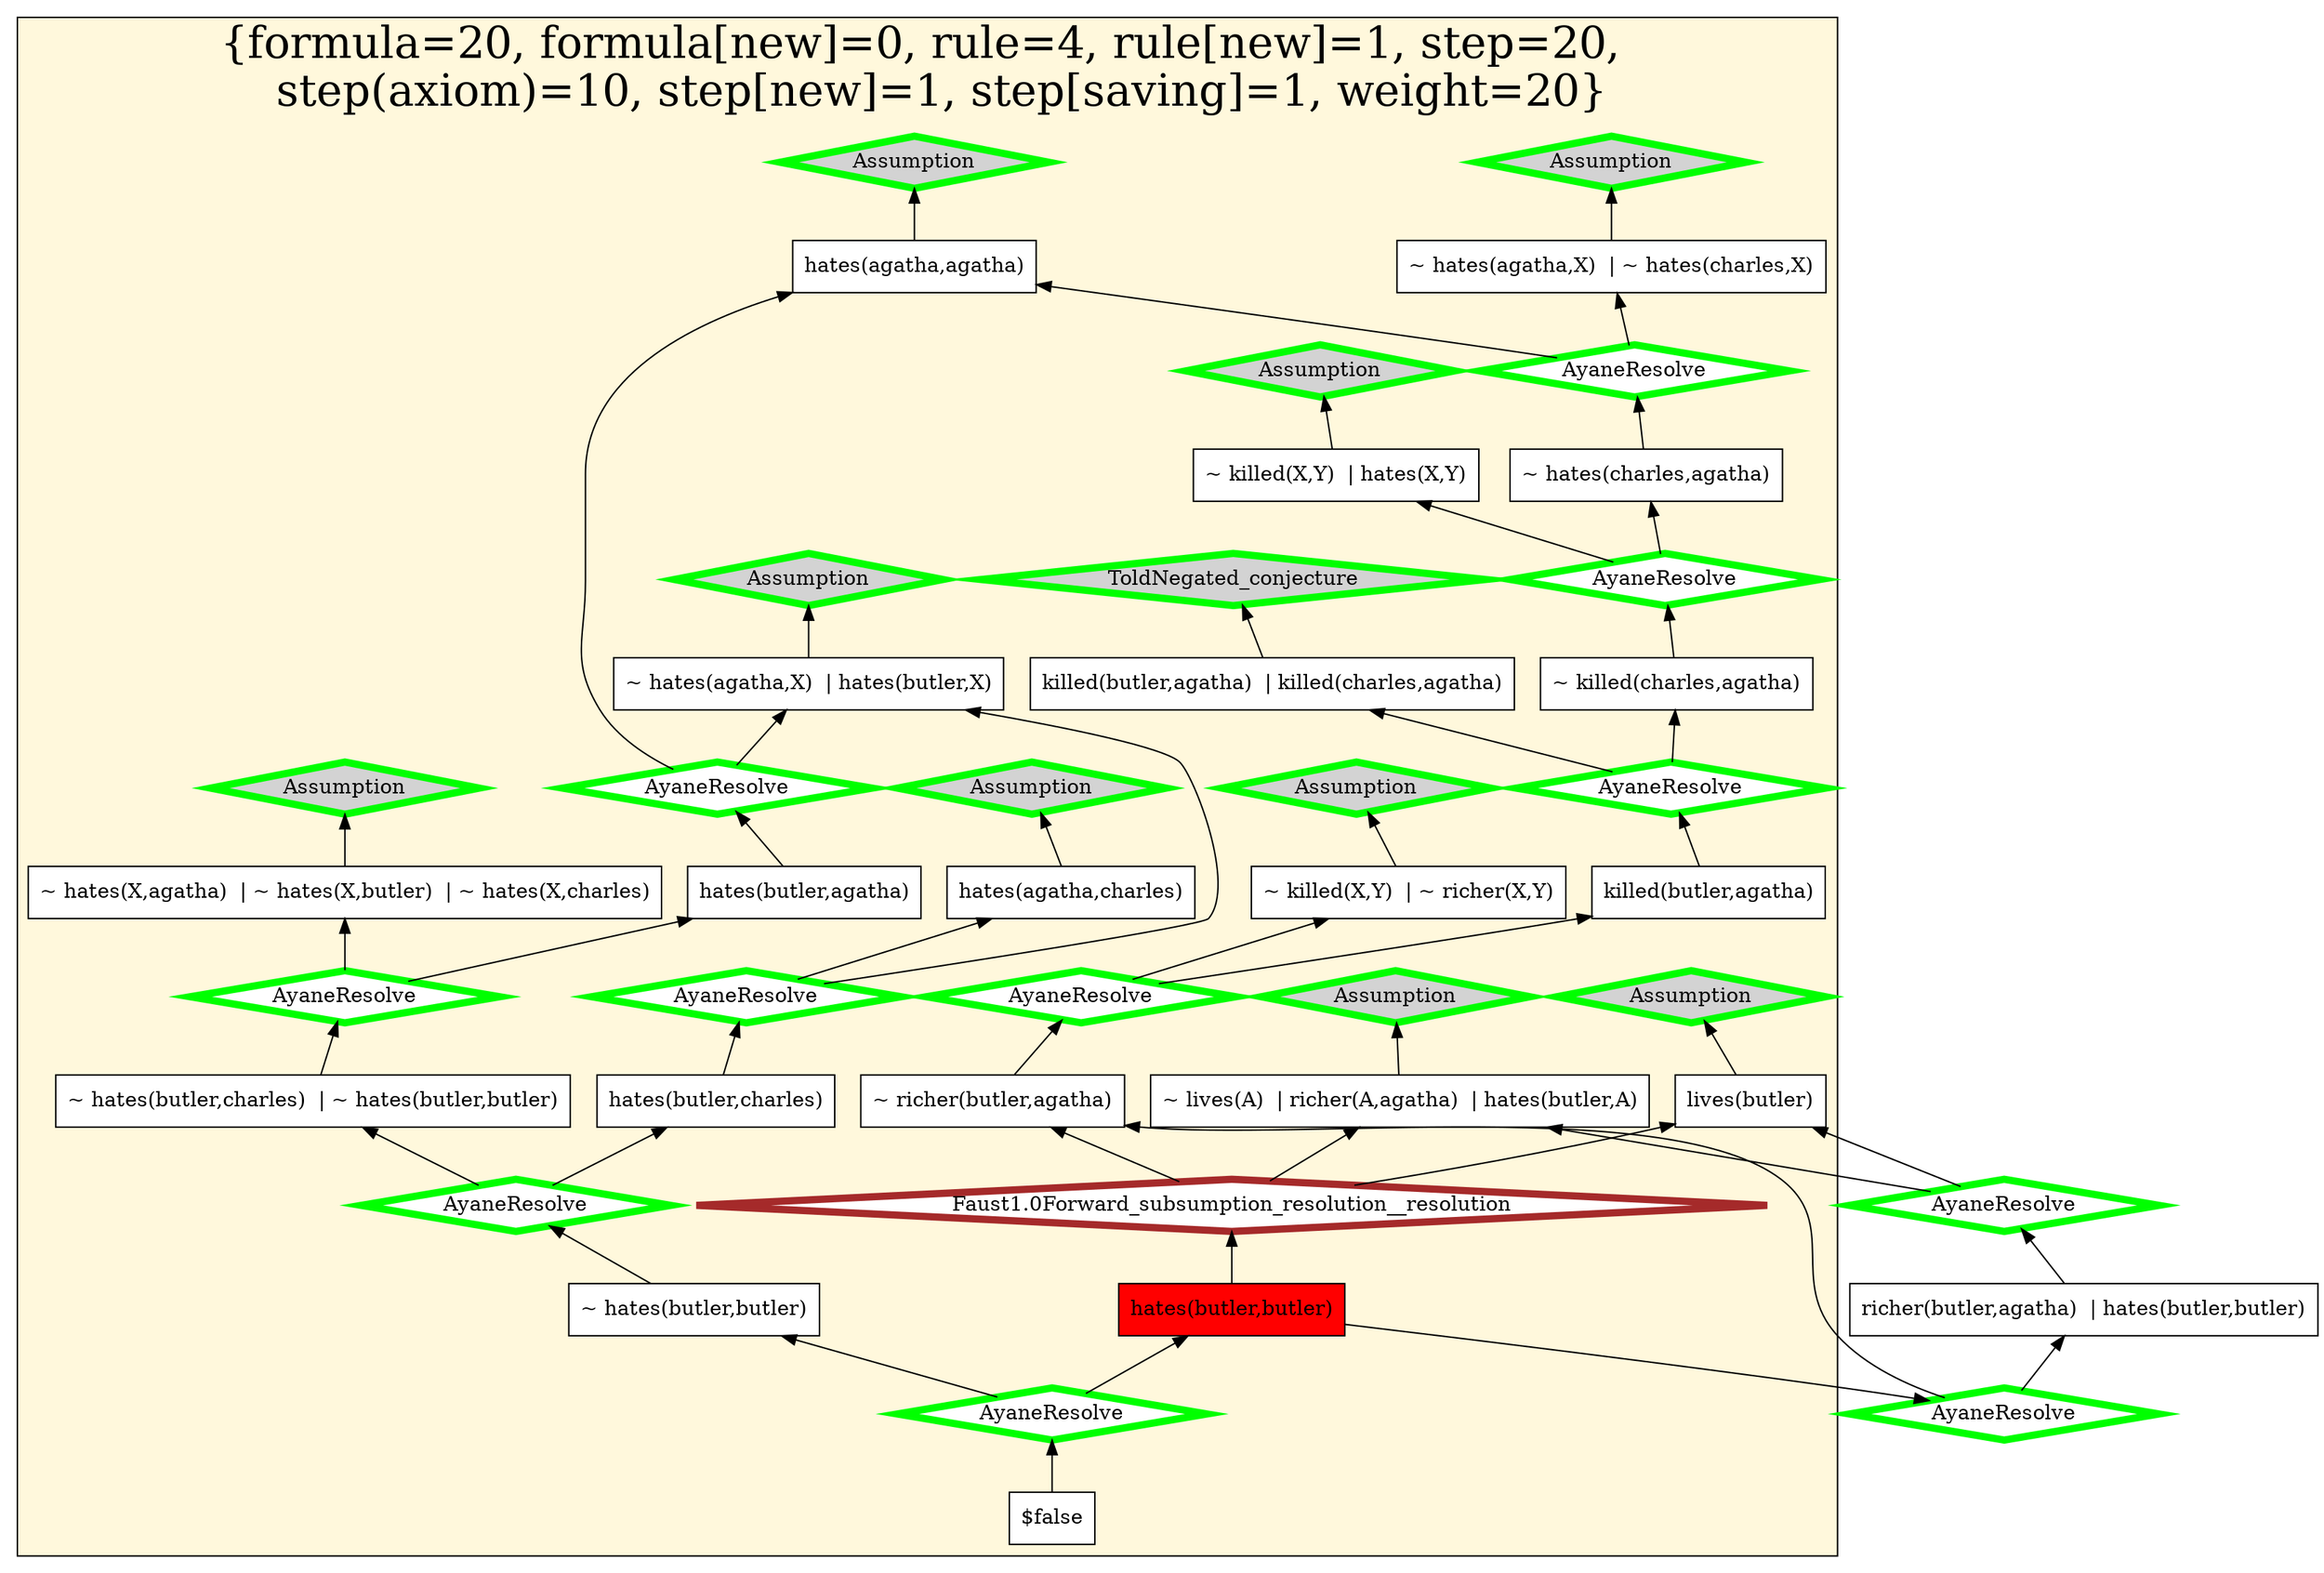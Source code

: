 digraph g 
{ rankdir=BT;
   
  "x_532" [ URL="http://inference-web.org/proofs/tptp/Solutions/PUZ/PUZ001-1/Faust---1.0/answer.owl#ns_176259640_conclusion" color="black" shape="box" label="hates(butler,butler)" fillcolor="red" style="filled"  ];
  "x_561" [ URL="http://inference-web.org/proofs/tptp/Solutions/PUZ/PUZ001-1/Faust---1.0/answer.owl#ns_176249928_conclusion" color="black" shape="box" label="~ richer(butler,agatha)" fillcolor="white" style="filled"  ];
  "x_526" [ URL="http://inference-web.org/proofs/tptp/Solutions/PUZ/PUZ001-1/Ayane---1.1/answer.owl#ns_butler_conclusion" color="black" shape="box" label="lives(butler)" fillcolor="white" style="filled"  ];
  "x_619" [ URL="http://inference-web.org/proofs/tptp/Solutions/PUZ/PUZ001-1/Ayane---1.1/answer.owl#ns_22_conclusion" color="black" shape="box" label="richer(butler,agatha)  | hates(butler,butler)" fillcolor="white" style="filled"  ];
  "x_565" [ URL="http://inference-web.org/proofs/tptp/Solutions/PUZ/PUZ001-1/Ayane---1.1/answer.owl#ns_13_conclusion" color="black" shape="box" label="~ hates(charles,agatha)" fillcolor="white" style="filled"  ];
  "x_590" [ URL="http://inference-web.org/proofs/tptp/Solutions/PUZ/PUZ001-1/Ayane---1.1/answer.owl#ns_no_one_hates_everyone_conclusion" color="black" shape="box" label="~ hates(X,agatha)  | ~ hates(X,butler)  | ~ hates(X,charles)" fillcolor="white" style="filled"  ];
  "x_591" [ URL="http://inference-web.org/proofs/tptp/Solutions/PUZ/PUZ001-1/Ayane---1.1/answer.owl#ns_killer_hates_victim_conclusion" color="black" shape="box" label="~ killed(X,Y)  | hates(X,Y)" fillcolor="white" style="filled"  ];
  "x_559" [ URL="http://inference-web.org/proofs/tptp/Solutions/PUZ/PUZ001-1/Ayane---1.1/answer.owl#ns_poorer_killer_conclusion" color="black" shape="box" label="~ killed(X,Y)  | ~ richer(X,Y)" fillcolor="white" style="filled"  ];
  "x_529" [ URL="http://inference-web.org/proofs/tptp/Solutions/PUZ/PUZ001-1/Ayane---1.1/answer.owl#ns_26_conclusion" color="black" shape="box" label="~ hates(butler,charles)  | ~ hates(butler,butler)" fillcolor="white" style="filled"  ];
  "x_532" [ URL="http://inference-web.org/proofs/tptp/Solutions/PUZ/PUZ001-1/Ayane---1.1/answer.owl#ns_23_conclusion" color="black" shape="box" label="hates(butler,butler)" fillcolor="red" style="filled"  ];
  "x_531" [ URL="http://inference-web.org/proofs/tptp/Solutions/PUZ/PUZ001-1/Ayane---1.1/answer.owl#ns_different_hates_conclusion" color="black" shape="box" label="~ hates(agatha,X)  | ~ hates(charles,X)" fillcolor="white" style="filled"  ];
  "x_625" [ URL="http://inference-web.org/proofs/tptp/Solutions/PUZ/PUZ001-1/Ayane---1.1/answer.owl#ns_28_conclusion" color="black" shape="box" label="$false" fillcolor="white" style="filled"  ];
  "x_561" [ URL="http://inference-web.org/proofs/tptp/Solutions/PUZ/PUZ001-1/Ayane---1.1/answer.owl#ns_20_conclusion" color="black" shape="box" label="~ richer(butler,agatha)" fillcolor="white" style="filled"  ];
  "x_611" [ URL="http://inference-web.org/proofs/tptp/Solutions/PUZ/PUZ001-1/Ayane---1.1/answer.owl#ns_18_conclusion" color="black" shape="box" label="killed(butler,agatha)" fillcolor="white" style="filled"  ];
  "x_618" [ URL="http://inference-web.org/proofs/tptp/Solutions/PUZ/PUZ001-1/Ayane---1.1/answer.owl#ns_15_conclusion" color="black" shape="box" label="hates(butler,charles)" fillcolor="white" style="filled"  ];
  "x_629" [ URL="http://inference-web.org/proofs/tptp/Solutions/PUZ/PUZ001-1/Ayane---1.1/answer.owl#ns_butler_hates_poor_conclusion" color="black" shape="box" label="~ lives(X)  | hates(butler,X)  | richer(X,agatha)" fillcolor="white" style="filled"  ];
  "x_546" [ URL="http://inference-web.org/proofs/tptp/Solutions/PUZ/PUZ001-1/Ayane---1.1/answer.owl#ns_prove_neither_charles_nor_butler_did_it_conclusion" color="black" shape="box" label="killed(butler,agatha)  | killed(charles,agatha)" fillcolor="white" style="filled"  ];
  "x_606" [ URL="http://inference-web.org/proofs/tptp/Solutions/PUZ/PUZ001-1/Ayane---1.1/answer.owl#ns_agatha_hates_agatha_conclusion" color="black" shape="box" label="hates(agatha,agatha)" fillcolor="white" style="filled"  ];
  "x_541" [ URL="http://inference-web.org/proofs/tptp/Solutions/PUZ/PUZ001-1/Ayane---1.1/answer.owl#ns_27_conclusion" color="black" shape="box" label="~ hates(butler,butler)" fillcolor="white" style="filled"  ];
  "x_629" [ URL="http://inference-web.org/proofs/tptp/Solutions/PUZ/PUZ001-1/Faust---1.0/answer.owl#ns_168303320_conclusion" color="black" shape="box" label="~ lives(A)  | richer(A,agatha)  | hates(butler,A)" fillcolor="white" style="filled"  ];
  "x_577" [ URL="http://inference-web.org/proofs/tptp/Solutions/PUZ/PUZ001-1/Ayane---1.1/answer.owl#ns_agatha_hates_charles_conclusion" color="black" shape="box" label="hates(agatha,charles)" fillcolor="white" style="filled"  ];
  "x_526" [ URL="http://inference-web.org/proofs/tptp/Solutions/PUZ/PUZ001-1/Faust---1.0/answer.owl#ns_168244584_conclusion" color="black" shape="box" label="lives(butler)" fillcolor="white" style="filled"  ];
  "x_571" [ URL="http://inference-web.org/proofs/tptp/Solutions/PUZ/PUZ001-1/Ayane---1.1/answer.owl#ns_16_conclusion" color="black" shape="box" label="~ killed(charles,agatha)" fillcolor="white" style="filled"  ];
  "x_593" [ URL="http://inference-web.org/proofs/tptp/Solutions/PUZ/PUZ001-1/Ayane---1.1/answer.owl#ns_14_conclusion" color="black" shape="box" label="hates(butler,agatha)" fillcolor="white" style="filled"  ];
  "x_579" [ URL="http://inference-web.org/proofs/tptp/Solutions/PUZ/PUZ001-1/Ayane---1.1/answer.owl#ns_same_hates_conclusion" color="black" shape="box" label="~ hates(agatha,X)  | hates(butler,X)" fillcolor="white" style="filled"  ];
  "-730878d3:1242cd2a1f5:-76b5" [ URL="http://browser.inference-web.org/iwbrowser/BrowseNodeSet?url=http%3A%2F%2Finference-web.org%2Fproofs%2Ftptp%2FSolutions%2FPUZ%2FPUZ001-1%2FAyane---1.1%2Fanswer.owl%23ns_18" color="green" shape="diamond" label="AyaneResolve" fillcolor="white" style="filled" penwidth="5"  ];
  "x_611" -> "-730878d3:1242cd2a1f5:-76b5";
  "-730878d3:1242cd2a1f5:-76b5" -> "x_546";
  "-730878d3:1242cd2a1f5:-76b5" -> "x_571";
  "-730878d3:1242cd2a1f5:-76a0" [ URL="http://browser.inference-web.org/iwbrowser/BrowseNodeSet?url=http%3A%2F%2Finference-web.org%2Fproofs%2Ftptp%2FSolutions%2FPUZ%2FPUZ001-1%2FAyane---1.1%2Fanswer.owl%23ns_22" color="green" shape="diamond" label="AyaneResolve" fillcolor="white" style="filled" penwidth="5"  ];
  "x_619" -> "-730878d3:1242cd2a1f5:-76a0";
  "-730878d3:1242cd2a1f5:-76a0" -> "x_526";
  "-730878d3:1242cd2a1f5:-76a0" -> "x_629";
  "-730878d3:1242cd2a1f5:-768e" [ URL="http://browser.inference-web.org/iwbrowser/BrowseNodeSet?url=http%3A%2F%2Finference-web.org%2Fproofs%2Ftptp%2FSolutions%2FPUZ%2FPUZ001-1%2FAyane---1.1%2Fanswer.owl%23ns_same_hates" color="green" shape="diamond" label="Assumption" fillcolor="lightgrey" style="filled" penwidth="5"  ];
  "x_579" -> "-730878d3:1242cd2a1f5:-768e";
  "-730878d3:1242cd2a1f5:-76b8" [ URL="http://browser.inference-web.org/iwbrowser/BrowseNodeSet?url=http%3A%2F%2Finference-web.org%2Fproofs%2Ftptp%2FSolutions%2FPUZ%2FPUZ001-1%2FAyane---1.1%2Fanswer.owl%23ns_poorer_killer" color="green" shape="diamond" label="Assumption" fillcolor="lightgrey" style="filled" penwidth="5"  ];
  "x_559" -> "-730878d3:1242cd2a1f5:-76b8";
  "-730878d3:1242cd2a1f5:-76be" [ URL="http://browser.inference-web.org/iwbrowser/BrowseNodeSet?url=http%3A%2F%2Finference-web.org%2Fproofs%2Ftptp%2FSolutions%2FPUZ%2FPUZ001-1%2FAyane---1.1%2Fanswer.owl%23ns_23" color="green" shape="diamond" label="AyaneResolve" fillcolor="white" style="filled" penwidth="5"  ];
  "x_532" -> "-730878d3:1242cd2a1f5:-76be";
  "-730878d3:1242cd2a1f5:-76be" -> "x_561";
  "-730878d3:1242cd2a1f5:-76be" -> "x_619";
  "-730878d3:1242cd2a1f5:-76bb" [ URL="http://browser.inference-web.org/iwbrowser/BrowseNodeSet?url=http%3A%2F%2Finference-web.org%2Fproofs%2Ftptp%2FSolutions%2FPUZ%2FPUZ001-1%2FAyane---1.1%2Fanswer.owl%23ns_20" color="green" shape="diamond" label="AyaneResolve" fillcolor="white" style="filled" penwidth="5"  ];
  "x_561" -> "-730878d3:1242cd2a1f5:-76bb";
  "-730878d3:1242cd2a1f5:-76bb" -> "x_559";
  "-730878d3:1242cd2a1f5:-76bb" -> "x_611";
  "-730878d3:1242cd2a1f5:-7688" [ URL="http://browser.inference-web.org/iwbrowser/BrowseNodeSet?url=http%3A%2F%2Finference-web.org%2Fproofs%2Ftptp%2FSolutions%2FPUZ%2FPUZ001-1%2FAyane---1.1%2Fanswer.owl%23ns_no_one_hates_everyone" color="green" shape="diamond" label="Assumption" fillcolor="lightgrey" style="filled" penwidth="5"  ];
  "x_590" -> "-730878d3:1242cd2a1f5:-7688";
  "-730878d3:1242cd2a1f5:-7685" [ URL="http://browser.inference-web.org/iwbrowser/BrowseNodeSet?url=http%3A%2F%2Finference-web.org%2Fproofs%2Ftptp%2FSolutions%2FPUZ%2FPUZ001-1%2FAyane---1.1%2Fanswer.owl%23ns_14" color="green" shape="diamond" label="AyaneResolve" fillcolor="white" style="filled" penwidth="5"  ];
  "x_593" -> "-730878d3:1242cd2a1f5:-7685";
  "-730878d3:1242cd2a1f5:-7685" -> "x_579";
  "-730878d3:1242cd2a1f5:-7685" -> "x_606";
  "-730878d3:1242cd2a1f5:-76ac" [ URL="http://browser.inference-web.org/iwbrowser/BrowseNodeSet?url=http%3A%2F%2Finference-web.org%2Fproofs%2Ftptp%2FSolutions%2FPUZ%2FPUZ001-1%2FAyane---1.1%2Fanswer.owl%23ns_killer_hates_victim" color="green" shape="diamond" label="Assumption" fillcolor="lightgrey" style="filled" penwidth="5"  ];
  "x_591" -> "-730878d3:1242cd2a1f5:-76ac";
  "-730878d3:1242cd2a1f5:-76a9" [ URL="http://browser.inference-web.org/iwbrowser/BrowseNodeSet?url=http%3A%2F%2Finference-web.org%2Fproofs%2Ftptp%2FSolutions%2FPUZ%2FPUZ001-1%2FAyane---1.1%2Fanswer.owl%23ns_13" color="green" shape="diamond" label="AyaneResolve" fillcolor="white" style="filled" penwidth="5"  ];
  "x_565" -> "-730878d3:1242cd2a1f5:-76a9";
  "-730878d3:1242cd2a1f5:-76a9" -> "x_531";
  "-730878d3:1242cd2a1f5:-76a9" -> "x_606";
  "-730878d3:1242cd2a1f5:-769d" [ URL="http://browser.inference-web.org/iwbrowser/BrowseNodeSet?url=http%3A%2F%2Finference-web.org%2Fproofs%2Ftptp%2FSolutions%2FPUZ%2FPUZ001-1%2FAyane---1.1%2Fanswer.owl%23ns_butler" color="green" shape="diamond" label="Assumption" fillcolor="lightgrey" style="filled" penwidth="5"  ];
  "x_526" -> "-730878d3:1242cd2a1f5:-769d";
  "-730878d3:1242cd2a1f5:-76c1" [ URL="http://browser.inference-web.org/iwbrowser/BrowseNodeSet?url=http%3A%2F%2Finference-web.org%2Fproofs%2Ftptp%2FSolutions%2FPUZ%2FPUZ001-1%2FAyane---1.1%2Fanswer.owl%23answer" color="green" shape="diamond" label="AyaneResolve" fillcolor="white" style="filled" penwidth="5"  ];
  "x_625" -> "-730878d3:1242cd2a1f5:-76c1";
  "-730878d3:1242cd2a1f5:-76c1" -> "x_532";
  "-730878d3:1242cd2a1f5:-76c1" -> "x_541";
  "-730878d3:1242cd2a1f5:-7697" [ URL="http://browser.inference-web.org/iwbrowser/BrowseNodeSet?url=http%3A%2F%2Finference-web.org%2Fproofs%2Ftptp%2FSolutions%2FPUZ%2FPUZ001-1%2FAyane---1.1%2Fanswer.owl%23ns_27" color="green" shape="diamond" label="AyaneResolve" fillcolor="white" style="filled" penwidth="5"  ];
  "x_541" -> "-730878d3:1242cd2a1f5:-7697";
  "-730878d3:1242cd2a1f5:-7697" -> "x_529";
  "-730878d3:1242cd2a1f5:-7697" -> "x_618";
  "-730878d3:1242cd2a1f5:-7663" [ URL="http://browser.inference-web.org/iwbrowser/BrowseNodeSet?url=http%3A%2F%2Finference-web.org%2Fproofs%2Ftptp%2FSolutions%2FPUZ%2FPUZ001-1%2FFaust---1.0%2Fanswer.owl%23ns_176259640" color="brown" shape="diamond" label="Faust1.0Forward_subsumption_resolution__resolution" fillcolor="white" style="filled" penwidth="5"  ];
  "x_532" -> "-730878d3:1242cd2a1f5:-7663";
  "-730878d3:1242cd2a1f5:-7663" -> "x_526";
  "-730878d3:1242cd2a1f5:-7663" -> "x_561";
  "-730878d3:1242cd2a1f5:-7663" -> "x_629";
  "-730878d3:1242cd2a1f5:-7691" [ URL="http://browser.inference-web.org/iwbrowser/BrowseNodeSet?url=http%3A%2F%2Finference-web.org%2Fproofs%2Ftptp%2FSolutions%2FPUZ%2FPUZ001-1%2FAyane---1.1%2Fanswer.owl%23ns_agatha_hates_charles" color="green" shape="diamond" label="Assumption" fillcolor="lightgrey" style="filled" penwidth="5"  ];
  "x_577" -> "-730878d3:1242cd2a1f5:-7691";
  "-730878d3:1242cd2a1f5:-7694" [ URL="http://browser.inference-web.org/iwbrowser/BrowseNodeSet?url=http%3A%2F%2Finference-web.org%2Fproofs%2Ftptp%2FSolutions%2FPUZ%2FPUZ001-1%2FAyane---1.1%2Fanswer.owl%23ns_15" color="green" shape="diamond" label="AyaneResolve" fillcolor="white" style="filled" penwidth="5"  ];
  "x_618" -> "-730878d3:1242cd2a1f5:-7694";
  "-730878d3:1242cd2a1f5:-7694" -> "x_577";
  "-730878d3:1242cd2a1f5:-7694" -> "x_579";
  "-730878d3:1242cd2a1f5:-76b2" [ URL="http://browser.inference-web.org/iwbrowser/BrowseNodeSet?url=http%3A%2F%2Finference-web.org%2Fproofs%2Ftptp%2FSolutions%2FPUZ%2FPUZ001-1%2FAyane---1.1%2Fanswer.owl%23ns_prove_neither_charles_nor_butler_did_it" color="green" shape="diamond" label="ToldNegated_conjecture" fillcolor="lightgrey" style="filled" penwidth="5"  ];
  "x_546" -> "-730878d3:1242cd2a1f5:-76b2";
  "-730878d3:1242cd2a1f5:-76a3" [ URL="http://browser.inference-web.org/iwbrowser/BrowseNodeSet?url=http%3A%2F%2Finference-web.org%2Fproofs%2Ftptp%2FSolutions%2FPUZ%2FPUZ001-1%2FAyane---1.1%2Fanswer.owl%23ns_agatha_hates_agatha" color="green" shape="diamond" label="Assumption" fillcolor="lightgrey" style="filled" penwidth="5"  ];
  "x_606" -> "-730878d3:1242cd2a1f5:-76a3";
  "-730878d3:1242cd2a1f5:-76af" [ URL="http://browser.inference-web.org/iwbrowser/BrowseNodeSet?url=http%3A%2F%2Finference-web.org%2Fproofs%2Ftptp%2FSolutions%2FPUZ%2FPUZ001-1%2FAyane---1.1%2Fanswer.owl%23ns_16" color="green" shape="diamond" label="AyaneResolve" fillcolor="white" style="filled" penwidth="5"  ];
  "x_571" -> "-730878d3:1242cd2a1f5:-76af";
  "-730878d3:1242cd2a1f5:-76af" -> "x_565";
  "-730878d3:1242cd2a1f5:-76af" -> "x_591";
  "-730878d3:1242cd2a1f5:-769a" [ URL="http://browser.inference-web.org/iwbrowser/BrowseNodeSet?url=http%3A%2F%2Finference-web.org%2Fproofs%2Ftptp%2FSolutions%2FPUZ%2FPUZ001-1%2FAyane---1.1%2Fanswer.owl%23ns_butler_hates_poor" color="green" shape="diamond" label="Assumption" fillcolor="lightgrey" style="filled" penwidth="5"  ];
  "x_629" -> "-730878d3:1242cd2a1f5:-769a";
  "-730878d3:1242cd2a1f5:-76a6" [ URL="http://browser.inference-web.org/iwbrowser/BrowseNodeSet?url=http%3A%2F%2Finference-web.org%2Fproofs%2Ftptp%2FSolutions%2FPUZ%2FPUZ001-1%2FAyane---1.1%2Fanswer.owl%23ns_different_hates" color="green" shape="diamond" label="Assumption" fillcolor="lightgrey" style="filled" penwidth="5"  ];
  "x_531" -> "-730878d3:1242cd2a1f5:-76a6";
  "-730878d3:1242cd2a1f5:-768b" [ URL="http://browser.inference-web.org/iwbrowser/BrowseNodeSet?url=http%3A%2F%2Finference-web.org%2Fproofs%2Ftptp%2FSolutions%2FPUZ%2FPUZ001-1%2FAyane---1.1%2Fanswer.owl%23ns_26" color="green" shape="diamond" label="AyaneResolve" fillcolor="white" style="filled" penwidth="5"  ];
  "x_529" -> "-730878d3:1242cd2a1f5:-768b";
  "-730878d3:1242cd2a1f5:-768b" -> "x_590";
  "-730878d3:1242cd2a1f5:-768b" -> "x_593";
  
 subgraph cluster_opt 
{ labelloc=b label="{formula=20, formula[new]=0, rule=4, rule[new]=1, step=20, \n  step(axiom)=10, step[new]=1, step[saving]=1, weight=20}" 
 fontsize=30 fillcolor=cornsilk style=filled 
  x_577 ; x_611 ; x_579 ; x_546 ; x_618 ; x_559 ; x_526 ; x_590 ; x_591 ; x_593 ; x_532 ; x_625 ; x_565 ; x_529 ; x_629 ; x_531 ; x_561 ; x_541 ; x_571 ; x_606 ; "-730878d3:1242cd2a1f5:-76b5" ;
 "-730878d3:1242cd2a1f5:-768e" ;
 "-730878d3:1242cd2a1f5:-76b8" ;
 "-730878d3:1242cd2a1f5:-76bb" ;
 "-730878d3:1242cd2a1f5:-7688" ;
 "-730878d3:1242cd2a1f5:-7685" ;
 "-730878d3:1242cd2a1f5:-76ac" ;
 "-730878d3:1242cd2a1f5:-76a9" ;
 "-730878d3:1242cd2a1f5:-769d" ;
 "-730878d3:1242cd2a1f5:-76c1" ;
 "-730878d3:1242cd2a1f5:-7697" ;
 "-730878d3:1242cd2a1f5:-7663" ;
 "-730878d3:1242cd2a1f5:-7691" ;
 "-730878d3:1242cd2a1f5:-7694" ;
 "-730878d3:1242cd2a1f5:-76b2" ;
 "-730878d3:1242cd2a1f5:-76a3" ;
 "-730878d3:1242cd2a1f5:-76af" ;
 "-730878d3:1242cd2a1f5:-769a" ;
 "-730878d3:1242cd2a1f5:-768b" ;
 "-730878d3:1242cd2a1f5:-76a6" ;
 
}
 
}
